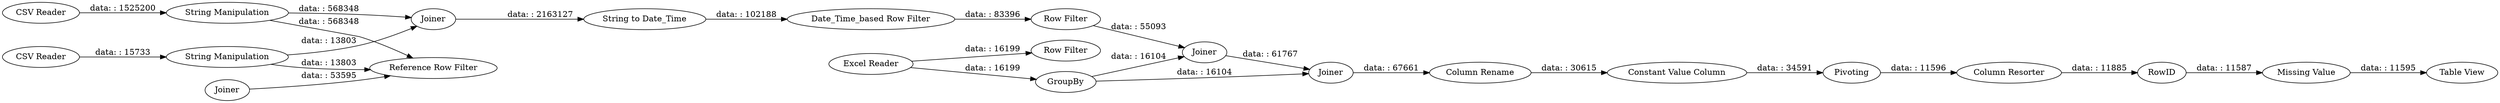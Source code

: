 digraph {
	"7881650841455922020_22" [label="Column Resorter"]
	"7881650841455922020_6" [label=Joiner]
	"7881650841455922020_2" [label="CSV Reader"]
	"7881650841455922020_15" [label="Row Filter"]
	"3464880701770008753_9" [label="Reference Row Filter"]
	"7881650841455922020_1" [label="Excel Reader"]
	"3464880701770008753_8" [label=Joiner]
	"7881650841455922020_25" [label=RowID]
	"7881650841455922020_21" [label="Constant Value Column"]
	"7881650841455922020_18" [label=Joiner]
	"7881650841455922020_14" [label="Date_Time_based Row Filter"]
	"7881650841455922020_4" [label="String Manipulation"]
	"7881650841455922020_10" [label=Joiner]
	"7881650841455922020_19" [label="Column Rename"]
	"7881650841455922020_26" [label="Missing Value"]
	"7881650841455922020_16" [label=GroupBy]
	"7881650841455922020_17" [label="Row Filter"]
	"7881650841455922020_13" [label="String to Date_Time"]
	"7881650841455922020_5" [label="String Manipulation"]
	"7881650841455922020_3" [label="CSV Reader"]
	"7881650841455922020_20" [label=Pivoting]
	"7881650841455922020_24" [label="Table View"]
	"7881650841455922020_1" -> "7881650841455922020_17" [label="data: : 16199"]
	"7881650841455922020_20" -> "7881650841455922020_22" [label="data: : 11596"]
	"7881650841455922020_10" -> "7881650841455922020_18" [label="data: : 61767"]
	"7881650841455922020_6" -> "7881650841455922020_13" [label="data: : 2163127"]
	"7881650841455922020_4" -> "3464880701770008753_9" [label="data: : 13803"]
	"7881650841455922020_18" -> "7881650841455922020_19" [label="data: : 67661"]
	"7881650841455922020_1" -> "7881650841455922020_16" [label="data: : 16199"]
	"7881650841455922020_16" -> "7881650841455922020_18" [label="data: : 16104"]
	"7881650841455922020_26" -> "7881650841455922020_24" [label="data: : 11595"]
	"7881650841455922020_21" -> "7881650841455922020_20" [label="data: : 34591"]
	"7881650841455922020_2" -> "7881650841455922020_4" [label="data: : 15733"]
	"7881650841455922020_25" -> "7881650841455922020_26" [label="data: : 11587"]
	"7881650841455922020_14" -> "7881650841455922020_15" [label="data: : 83396"]
	"3464880701770008753_8" -> "3464880701770008753_9" [label="data: : 53595"]
	"7881650841455922020_13" -> "7881650841455922020_14" [label="data: : 102188"]
	"7881650841455922020_5" -> "7881650841455922020_6" [label="data: : 568348"]
	"7881650841455922020_4" -> "7881650841455922020_6" [label="data: : 13803"]
	"7881650841455922020_22" -> "7881650841455922020_25" [label="data: : 11885"]
	"7881650841455922020_16" -> "7881650841455922020_10" [label="data: : 16104"]
	"7881650841455922020_15" -> "7881650841455922020_10" [label="data: : 55093"]
	"7881650841455922020_5" -> "3464880701770008753_9" [label="data: : 568348"]
	"7881650841455922020_19" -> "7881650841455922020_21" [label="data: : 30615"]
	"7881650841455922020_3" -> "7881650841455922020_5" [label="data: : 1525200"]
	rankdir=LR
}
